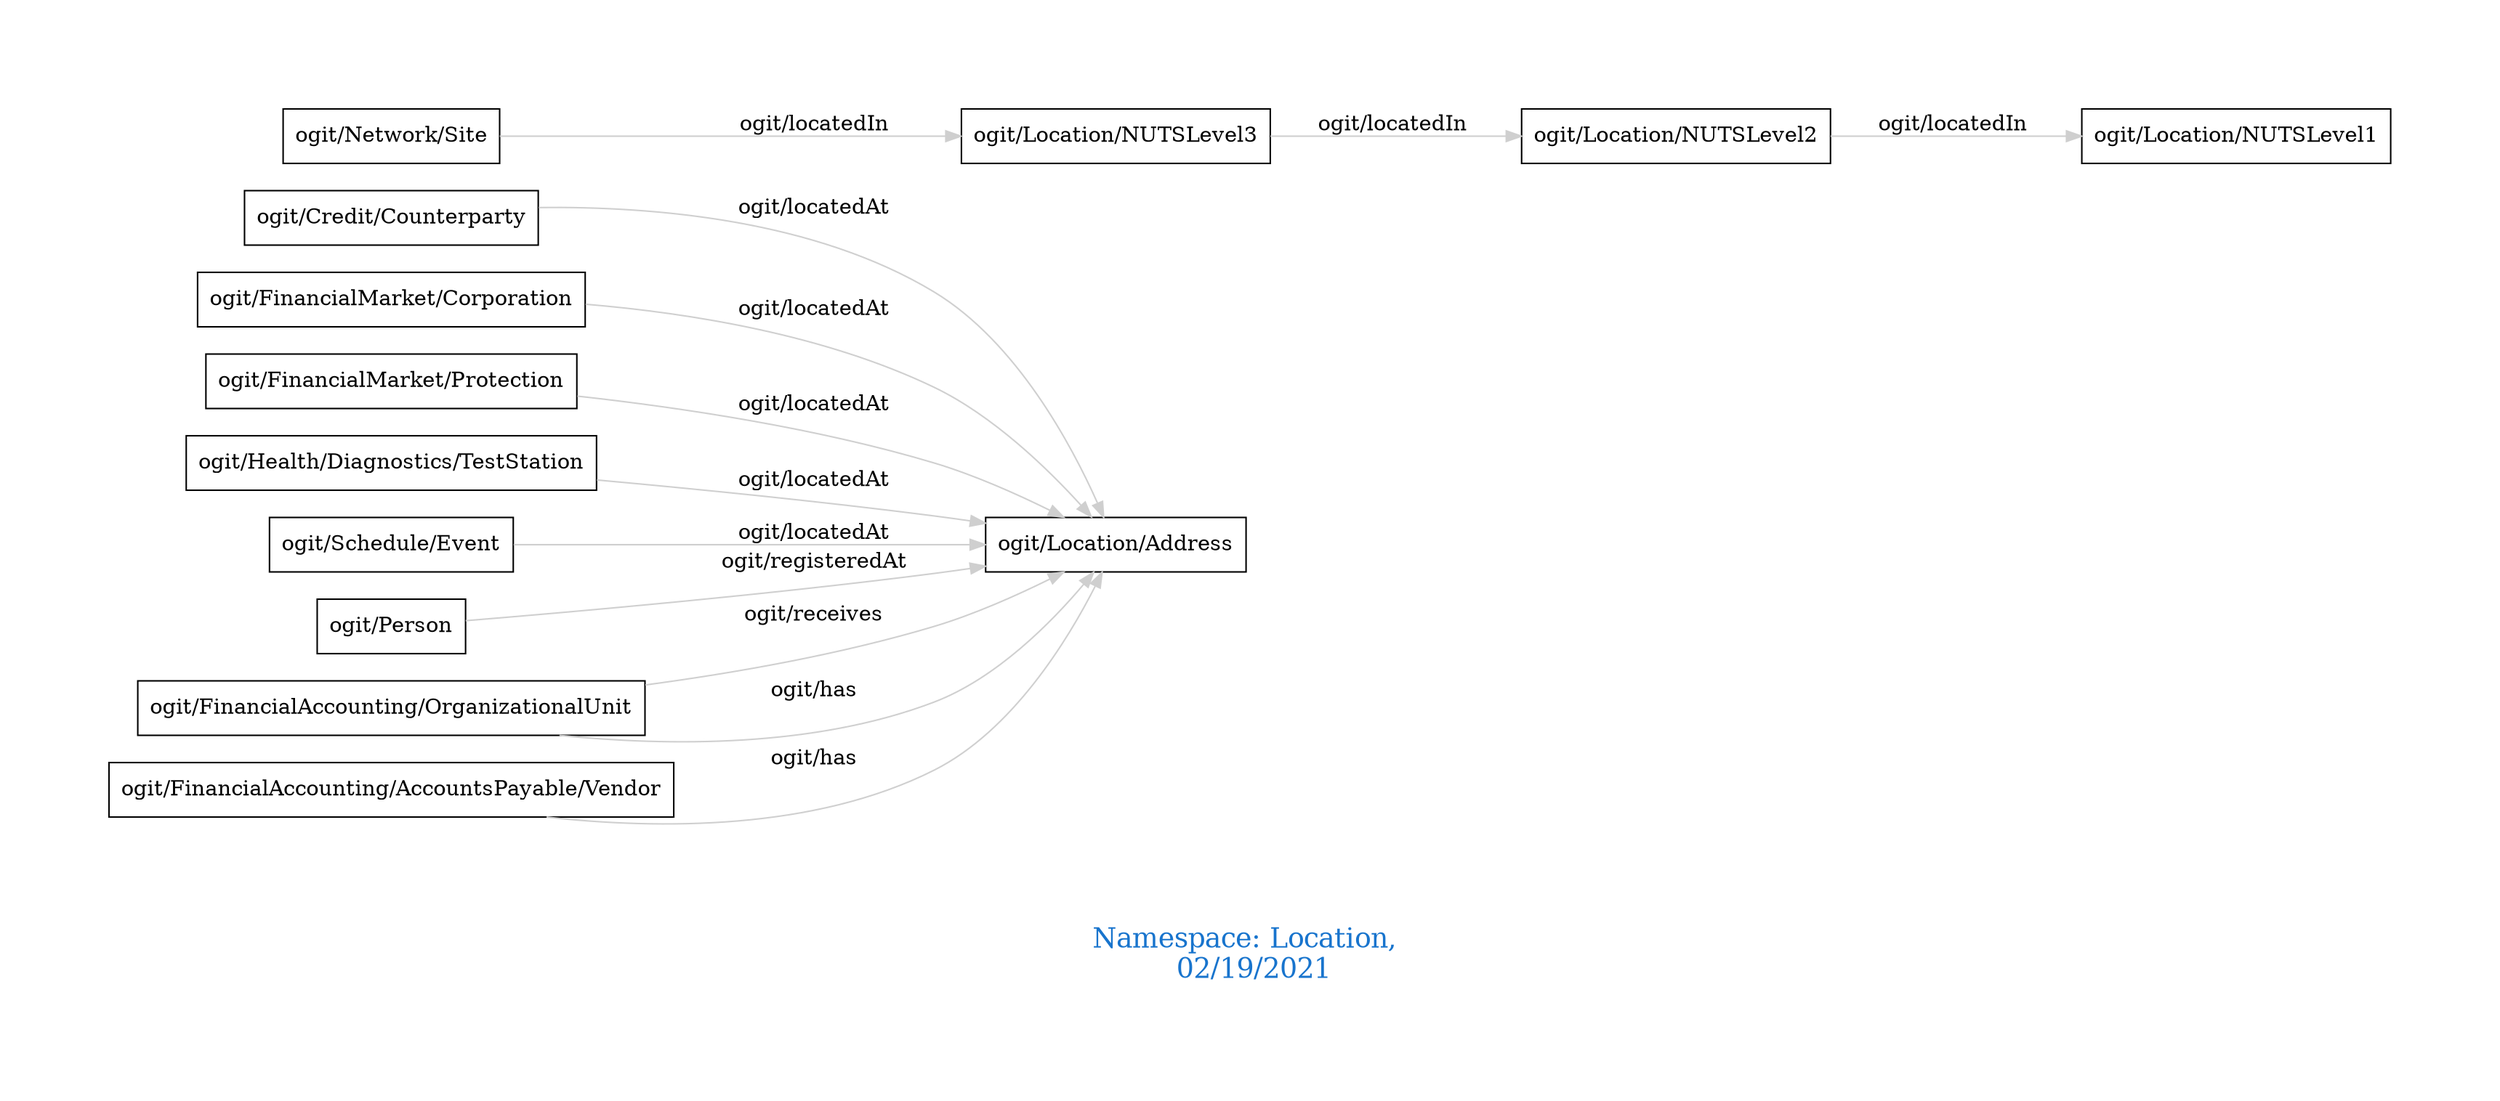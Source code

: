 digraph OGIT_ontology {
 graph [ rankdir= LR,pad=1 
fontsize = 18,
fontcolor= dodgerblue3,label = "\n\n\nNamespace: Location, \n 02/19/2021"];
node[shape=polygon];
edge [  color="gray81"];

   "ogit/Credit/Counterparty" -> "ogit/Location/Address" [label="   ogit/locatedAt    "];
   "ogit/FinancialMarket/Corporation" -> "ogit/Location/Address" [label="   ogit/locatedAt    "];
   "ogit/FinancialMarket/Protection" -> "ogit/Location/Address" [label="   ogit/locatedAt    "];
   "ogit/Health/Diagnostics/TestStation" -> "ogit/Location/Address" [label="   ogit/locatedAt    "];
   "ogit/Schedule/Event" -> "ogit/Location/Address" [label="   ogit/locatedAt    "];
   "ogit/Location/NUTSLevel2" -> "ogit/Location/NUTSLevel1" [label="   ogit/locatedIn    "];
   "ogit/Location/NUTSLevel3" -> "ogit/Location/NUTSLevel2" [label="   ogit/locatedIn    "];
   "ogit/Network/Site" -> "ogit/Location/NUTSLevel3" [label="   ogit/locatedIn    "];
   "ogit/Person" -> "ogit/Location/Address" [label="   ogit/registeredAt    "];
   "ogit/FinancialAccounting/OrganizationalUnit" -> "ogit/Location/Address" [label="   ogit/receives    "];
   "ogit/FinancialAccounting/AccountsPayable/Vendor" -> "ogit/Location/Address" [label="   ogit/has    "];
   "ogit/FinancialAccounting/OrganizationalUnit" -> "ogit/Location/Address" [label="   ogit/has    "];
}
